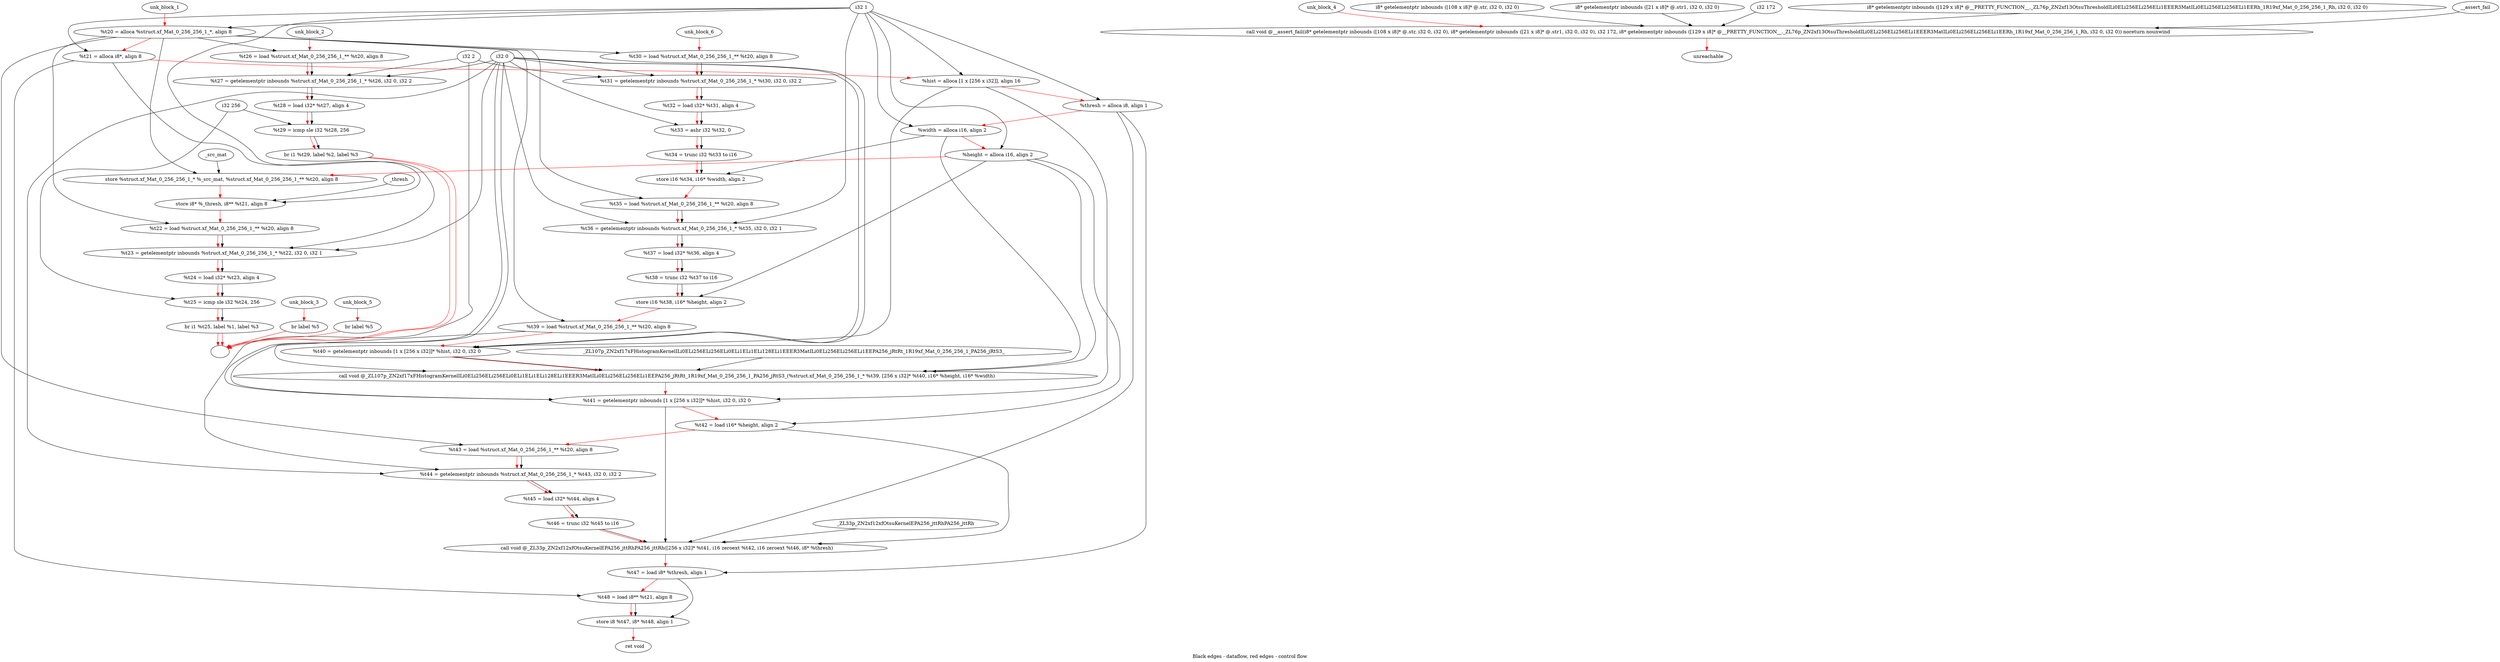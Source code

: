 digraph G {
compound=true
label="Black edges - dataflow, red edges - control flow"
"t20" [label="  %t20 = alloca %struct.xf_Mat_0_256_256_1_*, align 8"]
"t21" [label="  %t21 = alloca i8*, align 8"]
"hist" [label="  %hist = alloca [1 x [256 x i32]], align 16"]
"thresh" [label="  %thresh = alloca i8, align 1"]
"width" [label="  %width = alloca i16, align 2"]
"height" [label="  %height = alloca i16, align 2"]
"_1" [label="  store %struct.xf_Mat_0_256_256_1_* %_src_mat, %struct.xf_Mat_0_256_256_1_** %t20, align 8"]
"_2" [label="  store i8* %_thresh, i8** %t21, align 8"]
"t22" [label="  %t22 = load %struct.xf_Mat_0_256_256_1_** %t20, align 8"]
"t23" [label="  %t23 = getelementptr inbounds %struct.xf_Mat_0_256_256_1_* %t22, i32 0, i32 1"]
"t24" [label="  %t24 = load i32* %t23, align 4"]
"t25" [label="  %t25 = icmp sle i32 %t24, 256"]
"_3" [label="  br i1 %t25, label %1, label %3"]
"unk_block_1" -> "t20"[color=red]
"i32 1" -> "t20"
"t20" -> "t21"[color=red weight=2]
"i32 1" -> "t21"
"t21" -> "hist"[color=red weight=2]
"i32 1" -> "hist"
"hist" -> "thresh"[color=red weight=2]
"i32 1" -> "thresh"
"thresh" -> "width"[color=red weight=2]
"i32 1" -> "width"
"width" -> "height"[color=red weight=2]
"i32 1" -> "height"
"height" -> "_1"[color=red weight=2]
"_src_mat" -> "_1"
"t20" -> "_1"
"_1" -> "_2"[color=red weight=2]
"_thresh" -> "_2"
"t21" -> "_2"
"_2" -> "t22"[color=red weight=2]
"t20" -> "t22"
"t22" -> "t23"[color=red weight=2]
"t22" -> "t23"
"i32 0" -> "t23"
"i32 1" -> "t23"
"t23" -> "t24"[color=red weight=2]
"t23" -> "t24"
"t24" -> "t25"[color=red weight=2]
"t24" -> "t25"
"i32 256" -> "t25"
"t25" -> "_3"[color=red weight=2]
"t25" -> "_3"
"_3" -> ""[color=red]
"_3" -> ""[color=red]

"t26" [label="  %t26 = load %struct.xf_Mat_0_256_256_1_** %t20, align 8"]
"t27" [label="  %t27 = getelementptr inbounds %struct.xf_Mat_0_256_256_1_* %t26, i32 0, i32 2"]
"t28" [label="  %t28 = load i32* %t27, align 4"]
"t29" [label="  %t29 = icmp sle i32 %t28, 256"]
"_4" [label="  br i1 %t29, label %2, label %3"]
"unk_block_2" -> "t26"[color=red]
"t20" -> "t26"
"t26" -> "t27"[color=red weight=2]
"t26" -> "t27"
"i32 0" -> "t27"
"i32 2" -> "t27"
"t27" -> "t28"[color=red weight=2]
"t27" -> "t28"
"t28" -> "t29"[color=red weight=2]
"t28" -> "t29"
"i32 256" -> "t29"
"t29" -> "_4"[color=red weight=2]
"t29" -> "_4"
"_4" -> ""[color=red]
"_4" -> ""[color=red]

"_5" [label="  br label %5"]
"unk_block_3" -> "_5"[color=red]
"_5" -> ""[color=red]

"_6" [label="  call void @__assert_fail(i8* getelementptr inbounds ([108 x i8]* @.str, i32 0, i32 0), i8* getelementptr inbounds ([21 x i8]* @.str1, i32 0, i32 0), i32 172, i8* getelementptr inbounds ([129 x i8]* @__PRETTY_FUNCTION__._ZL76p_ZN2xf13OtsuThresholdILi0ELi256ELi256ELi1EEER3MatILi0ELi256ELi256ELi1EERh_1R19xf_Mat_0_256_256_1_Rh, i32 0, i32 0)) noreturn nounwind"]
"_7" [label="  unreachable"]
"unk_block_4" -> "_6"[color=red]
"i8* getelementptr inbounds ([108 x i8]* @.str, i32 0, i32 0)" -> "_6"
"i8* getelementptr inbounds ([21 x i8]* @.str1, i32 0, i32 0)" -> "_6"
"i32 172" -> "_6"
"i8* getelementptr inbounds ([129 x i8]* @__PRETTY_FUNCTION__._ZL76p_ZN2xf13OtsuThresholdILi0ELi256ELi256ELi1EEER3MatILi0ELi256ELi256ELi1EERh_1R19xf_Mat_0_256_256_1_Rh, i32 0, i32 0)" -> "_6"
"__assert_fail" -> "_6"
"_6" -> "_7"[color=red weight=2]

"_8" [label="  br label %5"]
"unk_block_5" -> "_8"[color=red]
"_8" -> ""[color=red]

"t30" [label="  %t30 = load %struct.xf_Mat_0_256_256_1_** %t20, align 8"]
"t31" [label="  %t31 = getelementptr inbounds %struct.xf_Mat_0_256_256_1_* %t30, i32 0, i32 2"]
"t32" [label="  %t32 = load i32* %t31, align 4"]
"t33" [label="  %t33 = ashr i32 %t32, 0"]
"t34" [label="  %t34 = trunc i32 %t33 to i16"]
"_9" [label="  store i16 %t34, i16* %width, align 2"]
"t35" [label="  %t35 = load %struct.xf_Mat_0_256_256_1_** %t20, align 8"]
"t36" [label="  %t36 = getelementptr inbounds %struct.xf_Mat_0_256_256_1_* %t35, i32 0, i32 1"]
"t37" [label="  %t37 = load i32* %t36, align 4"]
"t38" [label="  %t38 = trunc i32 %t37 to i16"]
"_10" [label="  store i16 %t38, i16* %height, align 2"]
"t39" [label="  %t39 = load %struct.xf_Mat_0_256_256_1_** %t20, align 8"]
"t40" [label="  %t40 = getelementptr inbounds [1 x [256 x i32]]* %hist, i32 0, i32 0"]
"_11" [label="  call void @_ZL107p_ZN2xf17xFHistogramKernelILi0ELi256ELi256ELi0ELi1ELi1ELi128ELi1EEER3MatILi0ELi256ELi256ELi1EEPA256_jRtRt_1R19xf_Mat_0_256_256_1_PA256_jRtS3_(%struct.xf_Mat_0_256_256_1_* %t39, [256 x i32]* %t40, i16* %height, i16* %width)"]
"t41" [label="  %t41 = getelementptr inbounds [1 x [256 x i32]]* %hist, i32 0, i32 0"]
"t42" [label="  %t42 = load i16* %height, align 2"]
"t43" [label="  %t43 = load %struct.xf_Mat_0_256_256_1_** %t20, align 8"]
"t44" [label="  %t44 = getelementptr inbounds %struct.xf_Mat_0_256_256_1_* %t43, i32 0, i32 2"]
"t45" [label="  %t45 = load i32* %t44, align 4"]
"t46" [label="  %t46 = trunc i32 %t45 to i16"]
"_12" [label="  call void @_ZL33p_ZN2xf12xfOtsuKernelEPA256_jttRhPA256_jttRh([256 x i32]* %t41, i16 zeroext %t42, i16 zeroext %t46, i8* %thresh)"]
"t47" [label="  %t47 = load i8* %thresh, align 1"]
"t48" [label="  %t48 = load i8** %t21, align 8"]
"_13" [label="  store i8 %t47, i8* %t48, align 1"]
"_14" [label="  ret void"]
"unk_block_6" -> "t30"[color=red]
"t20" -> "t30"
"t30" -> "t31"[color=red weight=2]
"t30" -> "t31"
"i32 0" -> "t31"
"i32 2" -> "t31"
"t31" -> "t32"[color=red weight=2]
"t31" -> "t32"
"t32" -> "t33"[color=red weight=2]
"t32" -> "t33"
"i32 0" -> "t33"
"t33" -> "t34"[color=red weight=2]
"t33" -> "t34"
"t34" -> "_9"[color=red weight=2]
"t34" -> "_9"
"width" -> "_9"
"_9" -> "t35"[color=red weight=2]
"t20" -> "t35"
"t35" -> "t36"[color=red weight=2]
"t35" -> "t36"
"i32 0" -> "t36"
"i32 1" -> "t36"
"t36" -> "t37"[color=red weight=2]
"t36" -> "t37"
"t37" -> "t38"[color=red weight=2]
"t37" -> "t38"
"t38" -> "_10"[color=red weight=2]
"t38" -> "_10"
"height" -> "_10"
"_10" -> "t39"[color=red weight=2]
"t20" -> "t39"
"t39" -> "t40"[color=red weight=2]
"hist" -> "t40"
"i32 0" -> "t40"
"i32 0" -> "t40"
"t40" -> "_11"[color=red weight=2]
"t39" -> "_11"
"t40" -> "_11"
"height" -> "_11"
"width" -> "_11"
"_ZL107p_ZN2xf17xFHistogramKernelILi0ELi256ELi256ELi0ELi1ELi1ELi128ELi1EEER3MatILi0ELi256ELi256ELi1EEPA256_jRtRt_1R19xf_Mat_0_256_256_1_PA256_jRtS3_" -> "_11"
"_11" -> "t41"[color=red weight=2]
"hist" -> "t41"
"i32 0" -> "t41"
"i32 0" -> "t41"
"t41" -> "t42"[color=red weight=2]
"height" -> "t42"
"t42" -> "t43"[color=red weight=2]
"t20" -> "t43"
"t43" -> "t44"[color=red weight=2]
"t43" -> "t44"
"i32 0" -> "t44"
"i32 2" -> "t44"
"t44" -> "t45"[color=red weight=2]
"t44" -> "t45"
"t45" -> "t46"[color=red weight=2]
"t45" -> "t46"
"t46" -> "_12"[color=red weight=2]
"t41" -> "_12"
"t42" -> "_12"
"t46" -> "_12"
"thresh" -> "_12"
"_ZL33p_ZN2xf12xfOtsuKernelEPA256_jttRhPA256_jttRh" -> "_12"
"_12" -> "t47"[color=red weight=2]
"thresh" -> "t47"
"t47" -> "t48"[color=red weight=2]
"t21" -> "t48"
"t48" -> "_13"[color=red weight=2]
"t47" -> "_13"
"t48" -> "_13"
"_13" -> "_14"[color=red weight=2]

}

